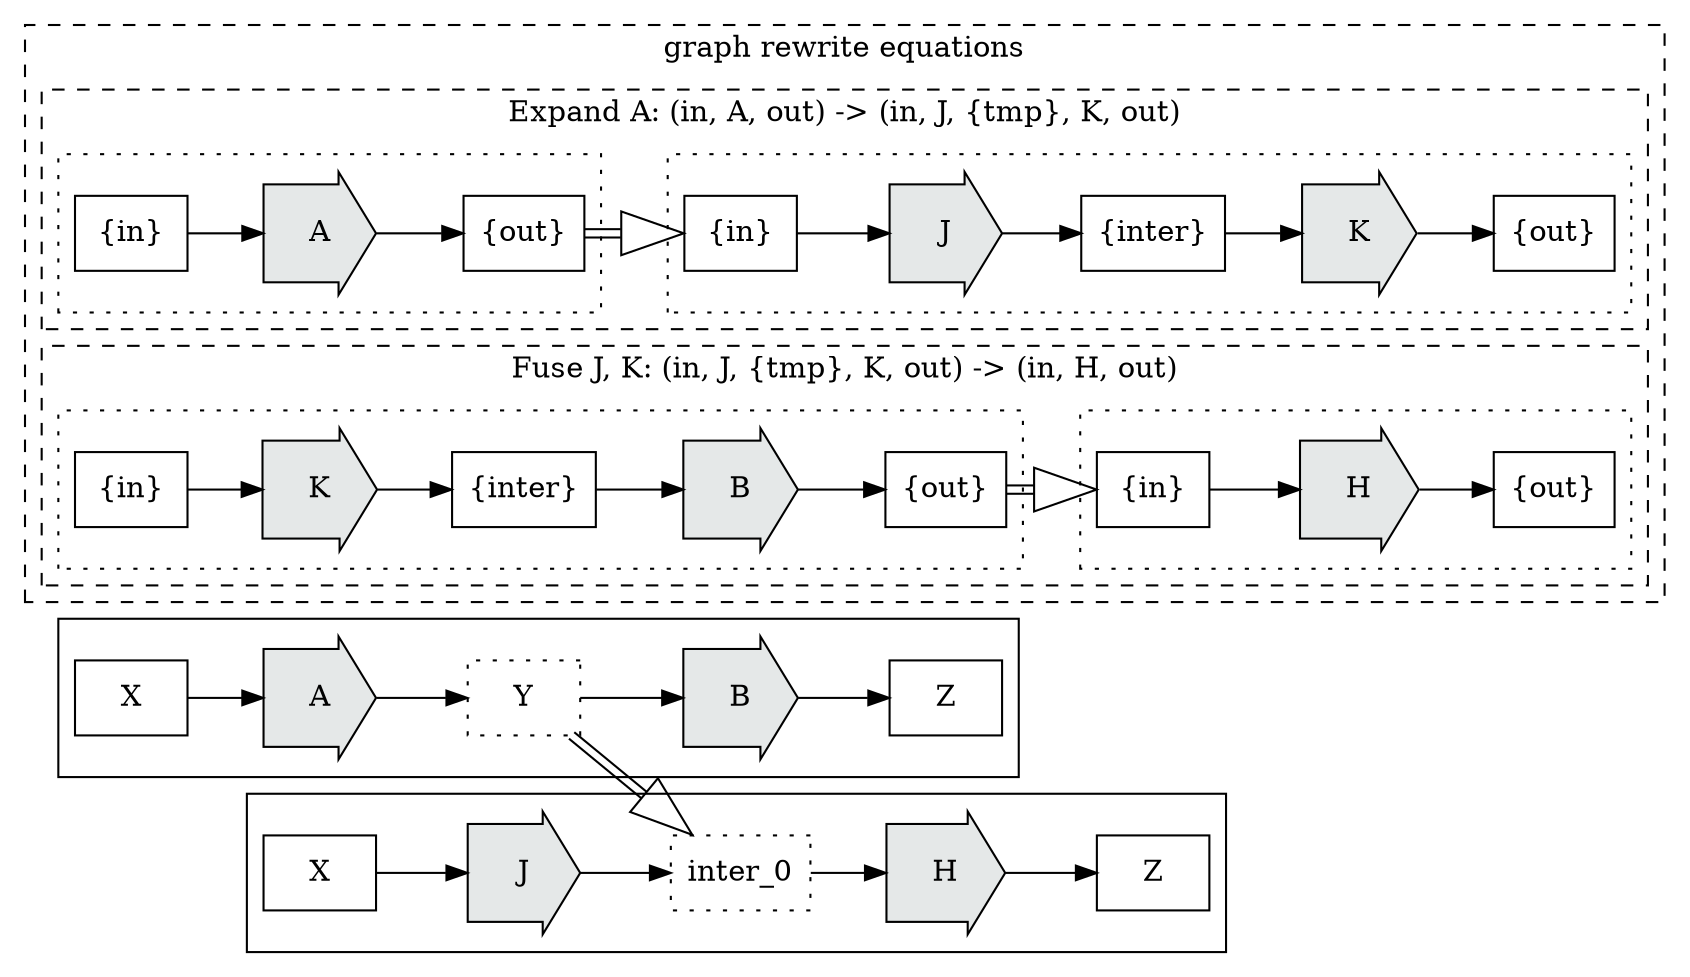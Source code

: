 digraph G {
  rankdir=LR;

  subgraph cluster_0 {
    x_0 [
      label="X",
      shape=rectangle,
    ];
    y_0 [
      label="Y",
      shape=rectangle,
      style="dotted",
    ];
    z_0 [
      label="Z",
      shape=rectangle,
    ];
    opA_0 [
      label="A",
      shape=rarrow,
      style=filled,
      fillcolor="#E5E8E8",
      margin=0.3
    ];
    opB_0 [
      label="B",
      shape=rarrow,
      style=filled,
      fillcolor="#E5E8E8",
      margin=0.3
    ];

    x_0 -> opA_0;
    opA_0 -> y_0;
    y_0 -> opB_0;
    opB_0 -> z_0;
  }

  subgraph cluster_1 {
    label="graph rewrite equations";
    graph [style=dashed];

    subgraph cluster_1expand{
      label="Expand A: (in, A, out) -> (in, J, {tmp}, K, out)";
      graph [style=dashed];

    subgraph cluster_1a {
      label="";
      graph [style=dotted];

      in_1a [
        label="{in}",
        shape=rectangle,
      ];
      out_1a [
        label="{out}",
        shape=rectangle,
      ];
      opA_1a [
        label="A",
        shape=rarrow,
        style=filled,
        fillcolor="#E5E8E8",
        margin=0.3
      ];

      in_1a -> opA_1a;
      opA_1a -> out_1a;
    }

    subgraph cluster_1b {
      label="";
      graph [style=dotted];

      in_1b [
        label="{in}",
        shape=rectangle,
      ];
      out_1b [
        label="{out}",
        shape=rectangle,
      ];
      inter_1b [
        label="{inter}",
        shape=rectangle,
      ];
      opJ_1b [
        label="J",
        shape=rarrow,
        style=filled,
        fillcolor="#E5E8E8",
        margin=0.3
      ];

      opK_1b [
        label="K",
        shape=rarrow,
        style=filled,
        fillcolor="#E5E8E8",
        margin=0.3
      ];

      in_1b -> opJ_1b;
      opJ_1b -> inter_1b;
      inter_1b -> opK_1b;
      opK_1b -> out_1b;

    }

    out_1a -> in_1b [
      ltail=cluster_1a,
      lhead=cluster_1b,
      color = "black:invis:black",
      arrowsize=3,
      arrowhead=empty,
    ];
    }

    subgraph cluster_afuse{
      label="Fuse J, K: (in, J, {tmp}, K, out) -> (in, H, out)";
      graph [style=dashed];

    subgraph cluster_1c {
      label="";
      graph [style=dotted];

      in_1c [
        label="{in}",
        shape=rectangle,
      ];
      out_1c [
        label="{out}",
        shape=rectangle,
      ];
      inter_1c [
        label="{inter}",
        shape=rectangle,
      ];
      opJ_1c [
        label="K",
        shape=rarrow,
        style=filled,
        fillcolor="#E5E8E8",
        margin=0.3
      ];

      opK_1c [
        label="B",
        shape=rarrow,
        style=filled,
        fillcolor="#E5E8E8",
        margin=0.3
      ];

      in_1c -> opJ_1c;
      opJ_1c -> inter_1c;
      inter_1c -> opK_1c;
      opK_1c -> out_1c;
    }

    subgraph cluster_1d {
      label="";
      graph [style=dotted];

      in_1d [
        label="{in}",
        shape=rectangle,
      ];
      out_1d [
        label="{out}",
        shape=rectangle,
      ];
      opA_1d [
        label="H",
        shape=rarrow,
        style=filled,
        fillcolor="#E5E8E8",
        margin=0.3
      ];

      in_1d -> opA_1d;
      opA_1d -> out_1d;
    }

    out_1c -> in_1d [
      ltail=cluster_0,
      lhead=cluster_1,
      color = "black:invis:black",
      arrowsize=3,
      arrowhead=empty,
    ];
    }
  }

  subgraph cluster_2 {
    x_2 [
      label="X",
      shape=rectangle,
    ];
    y_2 [
      label="inter_0",
      shape=rectangle,
      style="dotted",
    ];
    z_2 [
      label="Z",
      shape=rectangle,
    ];
    opA_2 [
      label="J",
      shape=rarrow,
      style=filled,
      fillcolor="#E5E8E8",
      margin=0.3
    ];
    opB_2 [
      label="H",
      shape=rarrow,
      style=filled,
      fillcolor="#E5E8E8",
      margin=0.3
    ];

    x_2 -> opA_2;
    opA_2 -> y_2;
    y_2 -> opB_2;
    opB_2 -> z_2;
  }

  y_0 -> y_2 [
    ltail=cluster_0,
    lhead=cluster_2,
    arrowsize=3,
    arrowhead=empty,
    color = "black:invis:black",
  ];
}

